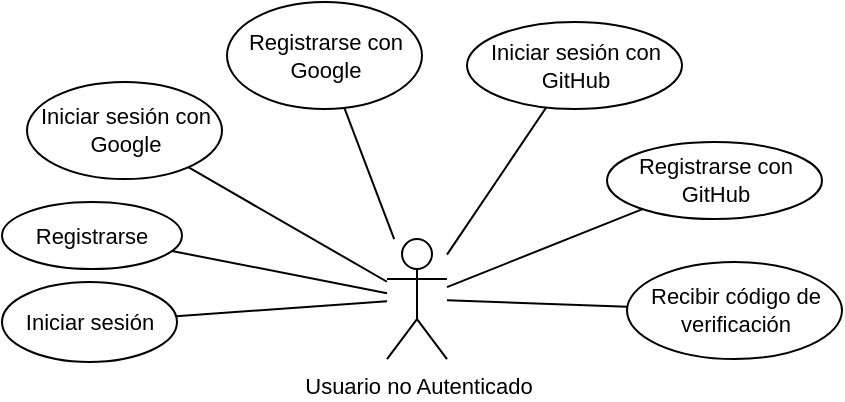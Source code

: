 <mxfile>
    <diagram id="R2lEEEUBdFMjLlhIrx00" name="Page-1">
        <mxGraphModel dx="686" dy="2943" grid="1" gridSize="10" guides="1" tooltips="1" connect="1" arrows="1" fold="1" page="1" pageScale="1" pageWidth="500" pageHeight="200" math="0" shadow="0" extFonts="Permanent Marker^https://fonts.googleapis.com/css?family=Permanent+Marker">
            <root>
                <mxCell id="0"/>
                <mxCell id="1" parent="0"/>
                <mxCell id="145" style="edgeStyle=none;html=1;endArrow=none;endFill=0;fontSize=11;" edge="1" parent="1" source="152" target="153">
                    <mxGeometry relative="1" as="geometry">
                        <mxPoint x="247.5" y="-2371.48" as="targetPoint"/>
                    </mxGeometry>
                </mxCell>
                <mxCell id="146" style="edgeStyle=none;html=1;endArrow=none;endFill=0;fontSize=11;" edge="1" parent="1" source="152" target="154">
                    <mxGeometry relative="1" as="geometry">
                        <mxPoint x="372.5" y="-2331.48" as="targetPoint"/>
                    </mxGeometry>
                </mxCell>
                <mxCell id="147" style="edgeStyle=none;html=1;endArrow=none;endFill=0;fontSize=11;" edge="1" parent="1" source="152" target="155">
                    <mxGeometry relative="1" as="geometry">
                        <mxPoint x="382.5" y="-2271.48" as="targetPoint"/>
                    </mxGeometry>
                </mxCell>
                <mxCell id="148" style="edgeStyle=none;html=1;endArrow=none;endFill=0;fontSize=11;" edge="1" parent="1" source="152" target="156">
                    <mxGeometry relative="1" as="geometry">
                        <mxPoint x="152.5" y="-2331.48" as="targetPoint"/>
                    </mxGeometry>
                </mxCell>
                <mxCell id="149" style="edgeStyle=none;html=1;endArrow=none;endFill=0;fontSize=11;" edge="1" parent="1" source="152" target="157">
                    <mxGeometry relative="1" as="geometry">
                        <mxPoint x="362.5" y="-2321.48" as="targetPoint"/>
                    </mxGeometry>
                </mxCell>
                <mxCell id="150" style="edgeStyle=none;html=1;endArrow=none;endFill=0;fontSize=11;" edge="1" parent="1" source="152" target="158">
                    <mxGeometry relative="1" as="geometry">
                        <mxPoint x="112.5" y="-2281.48" as="targetPoint"/>
                    </mxGeometry>
                </mxCell>
                <mxCell id="151" style="edgeStyle=none;html=1;endArrow=none;endFill=0;fontSize=11;" edge="1" parent="1" source="152" target="159">
                    <mxGeometry relative="1" as="geometry">
                        <mxPoint x="362.5" y="-2261.48" as="targetPoint"/>
                    </mxGeometry>
                </mxCell>
                <mxCell id="152" value="Usuario no Autenticado" style="shape=umlActor;verticalLabelPosition=bottom;verticalAlign=top;html=1;outlineConnect=0;fontSize=11;" vertex="1" parent="1">
                    <mxGeometry x="232.5" y="-2281.48" width="30" height="60" as="geometry"/>
                </mxCell>
                <mxCell id="153" value="Iniciar sesión" style="ellipse;whiteSpace=wrap;html=1;fontSize=11;" vertex="1" parent="1">
                    <mxGeometry x="40" y="-2260" width="87.5" height="40" as="geometry"/>
                </mxCell>
                <mxCell id="154" value="Iniciar sesión con Google" style="ellipse;whiteSpace=wrap;html=1;fontSize=11;" vertex="1" parent="1">
                    <mxGeometry x="52.5" y="-2360" width="97.5" height="48.52" as="geometry"/>
                </mxCell>
                <mxCell id="155" value="Iniciar sesión con GitHub" style="ellipse;whiteSpace=wrap;html=1;fontSize=11;" vertex="1" parent="1">
                    <mxGeometry x="272.5" y="-2390" width="107.5" height="43.52" as="geometry"/>
                </mxCell>
                <mxCell id="156" value="Registrarse con Google" style="ellipse;whiteSpace=wrap;html=1;fontSize=11;" vertex="1" parent="1">
                    <mxGeometry x="152.5" y="-2400" width="97.5" height="53.52" as="geometry"/>
                </mxCell>
                <mxCell id="157" value="Registrarse con GitHub" style="ellipse;whiteSpace=wrap;html=1;fontSize=11;" vertex="1" parent="1">
                    <mxGeometry x="342.5" y="-2330" width="107.5" height="38.52" as="geometry"/>
                </mxCell>
                <mxCell id="158" value="Registrarse" style="ellipse;whiteSpace=wrap;html=1;fontSize=11;" vertex="1" parent="1">
                    <mxGeometry x="40" y="-2300" width="90" height="33.52" as="geometry"/>
                </mxCell>
                <mxCell id="159" value="Recibir código de verificación" style="ellipse;whiteSpace=wrap;html=1;fontSize=11;" vertex="1" parent="1">
                    <mxGeometry x="352.5" y="-2270" width="107.5" height="48.52" as="geometry"/>
                </mxCell>
            </root>
        </mxGraphModel>
    </diagram>
</mxfile>